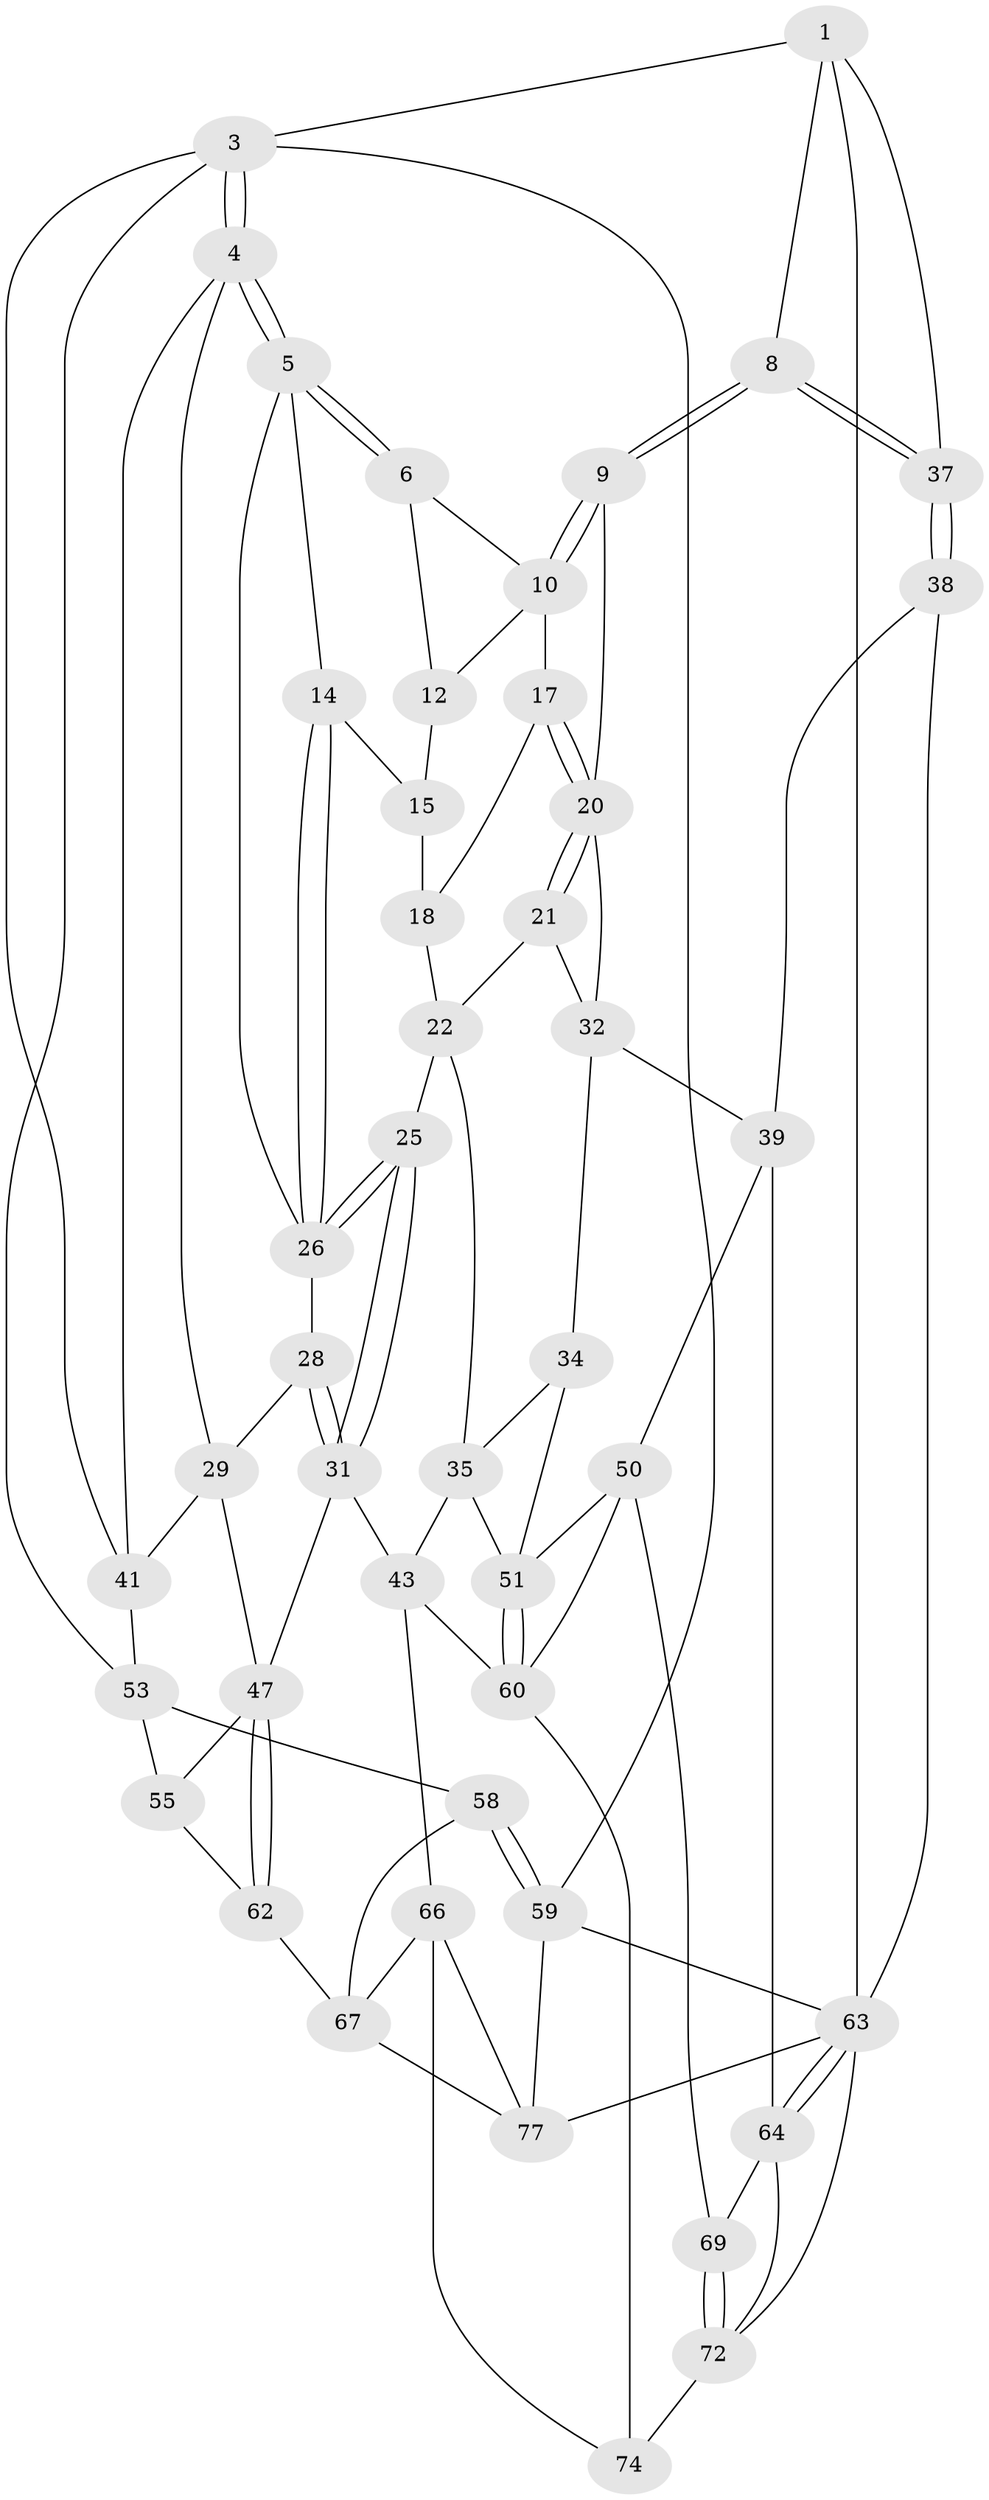 // Generated by graph-tools (version 1.1) at 2025/52/02/27/25 19:52:39]
// undirected, 46 vertices, 102 edges
graph export_dot {
graph [start="1"]
  node [color=gray90,style=filled];
  1 [pos="+0.7632392334501972+0",super="+2"];
  3 [pos="+0+0",super="+42"];
  4 [pos="+0+0",super="+30"];
  5 [pos="+0.0008096530224569532+0",super="+13"];
  6 [pos="+0.6550152936876128+0",super="+7"];
  8 [pos="+0.8843460236806677+0.21771159293940845"];
  9 [pos="+0.812674133029116+0.20653782335007256"];
  10 [pos="+0.7767268812267888+0.14090386987841272",super="+11"];
  12 [pos="+0.6304803518173078+0"];
  14 [pos="+0.4231879570589312+0.10679181233299753"];
  15 [pos="+0.4292149468810424+0.10951323651094755",super="+16"];
  17 [pos="+0.6475461049366434+0.11885192829052577"];
  18 [pos="+0.5588370336410721+0.12326879261713027",super="+19"];
  20 [pos="+0.6611845068314545+0.1457018359904847",super="+23"];
  21 [pos="+0.5199537552539049+0.24298764966197453"];
  22 [pos="+0.5084613492690826+0.23657177180454156",super="+24"];
  25 [pos="+0.3422768332328762+0.24400205914755763"];
  26 [pos="+0.34099027388973546+0.24125343679762018",super="+27"];
  28 [pos="+0.18379505340481492+0.28836333489098237"];
  29 [pos="+0.1426081015811322+0.3296009648633437",super="+45"];
  31 [pos="+0.25823880412020106+0.345114321532944",super="+44"];
  32 [pos="+0.6160589284123162+0.3226252773136784",super="+33"];
  34 [pos="+0.5438281700050308+0.3687218505961324"];
  35 [pos="+0.41874182711675534+0.44309615287247894",super="+36"];
  37 [pos="+0.9157868679503567+0.23598408798159573",super="+49"];
  38 [pos="+0.8610595006444397+0.387387115675953",super="+54"];
  39 [pos="+0.8068740751734181+0.45335846318504297",super="+40"];
  41 [pos="+0.04274747032380873+0.3567819092148975",super="+46"];
  43 [pos="+0.35093932131377487+0.4568005855009857",super="+61"];
  47 [pos="+0.24777263995281598+0.4810393721648048",super="+48"];
  50 [pos="+0.6869449436861212+0.49925107171876804",super="+70"];
  51 [pos="+0.5713686872429358+0.5256688800732549",super="+52"];
  53 [pos="+0+0.5171910043386286",super="+57"];
  55 [pos="+0.08144859303155134+0.5245178500577935",super="+56"];
  58 [pos="+0+0.9824377373716549"];
  59 [pos="+0+1"];
  60 [pos="+0.5035146117670468+0.6528513226136075",super="+71"];
  62 [pos="+0.21183598942201454+0.5630349811028093",super="+68"];
  63 [pos="+1+0.6907512310172128",super="+78"];
  64 [pos="+1+0.718643400763642",super="+65"];
  66 [pos="+0.34631255138645856+0.6624978382241787",super="+75"];
  67 [pos="+0.21654449137926277+0.6727010971988929",super="+76"];
  69 [pos="+0.7606034422183396+0.6573830491135598"];
  72 [pos="+0.910828139048627+0.7850610566794504",super="+73"];
  74 [pos="+0.57453054005361+0.7992604427336801"];
  77 [pos="+0.32203225154427184+0.9093233247378348",super="+79"];
  1 -- 8;
  1 -- 3;
  1 -- 37;
  1 -- 63;
  3 -- 4;
  3 -- 4;
  3 -- 59;
  3 -- 41;
  3 -- 53;
  4 -- 5;
  4 -- 5;
  4 -- 41;
  4 -- 29;
  5 -- 6;
  5 -- 6;
  5 -- 14;
  5 -- 26;
  6 -- 12;
  6 -- 10;
  8 -- 9;
  8 -- 9;
  8 -- 37;
  8 -- 37;
  9 -- 10;
  9 -- 10;
  9 -- 20;
  10 -- 17;
  10 -- 12;
  12 -- 15;
  14 -- 15;
  14 -- 26;
  14 -- 26;
  15 -- 18 [weight=2];
  17 -- 18;
  17 -- 20;
  17 -- 20;
  18 -- 22;
  20 -- 21;
  20 -- 21;
  20 -- 32;
  21 -- 22;
  21 -- 32;
  22 -- 25;
  22 -- 35;
  25 -- 26;
  25 -- 26;
  25 -- 31;
  25 -- 31;
  26 -- 28;
  28 -- 29;
  28 -- 31;
  28 -- 31;
  29 -- 47;
  29 -- 41;
  31 -- 43;
  31 -- 47;
  32 -- 34;
  32 -- 39;
  34 -- 35;
  34 -- 51;
  35 -- 43;
  35 -- 51;
  37 -- 38 [weight=2];
  37 -- 38;
  38 -- 39;
  38 -- 63;
  39 -- 50;
  39 -- 64;
  41 -- 53;
  43 -- 66;
  43 -- 60;
  47 -- 62;
  47 -- 62;
  47 -- 55;
  50 -- 51;
  50 -- 69;
  50 -- 60;
  51 -- 60;
  51 -- 60;
  53 -- 58;
  53 -- 55;
  55 -- 62 [weight=2];
  58 -- 59;
  58 -- 59;
  58 -- 67;
  59 -- 63;
  59 -- 77;
  60 -- 74;
  62 -- 67;
  63 -- 64;
  63 -- 64;
  63 -- 72;
  63 -- 77;
  64 -- 72;
  64 -- 69;
  66 -- 67;
  66 -- 77;
  66 -- 74;
  67 -- 77;
  69 -- 72;
  69 -- 72;
  72 -- 74;
}
